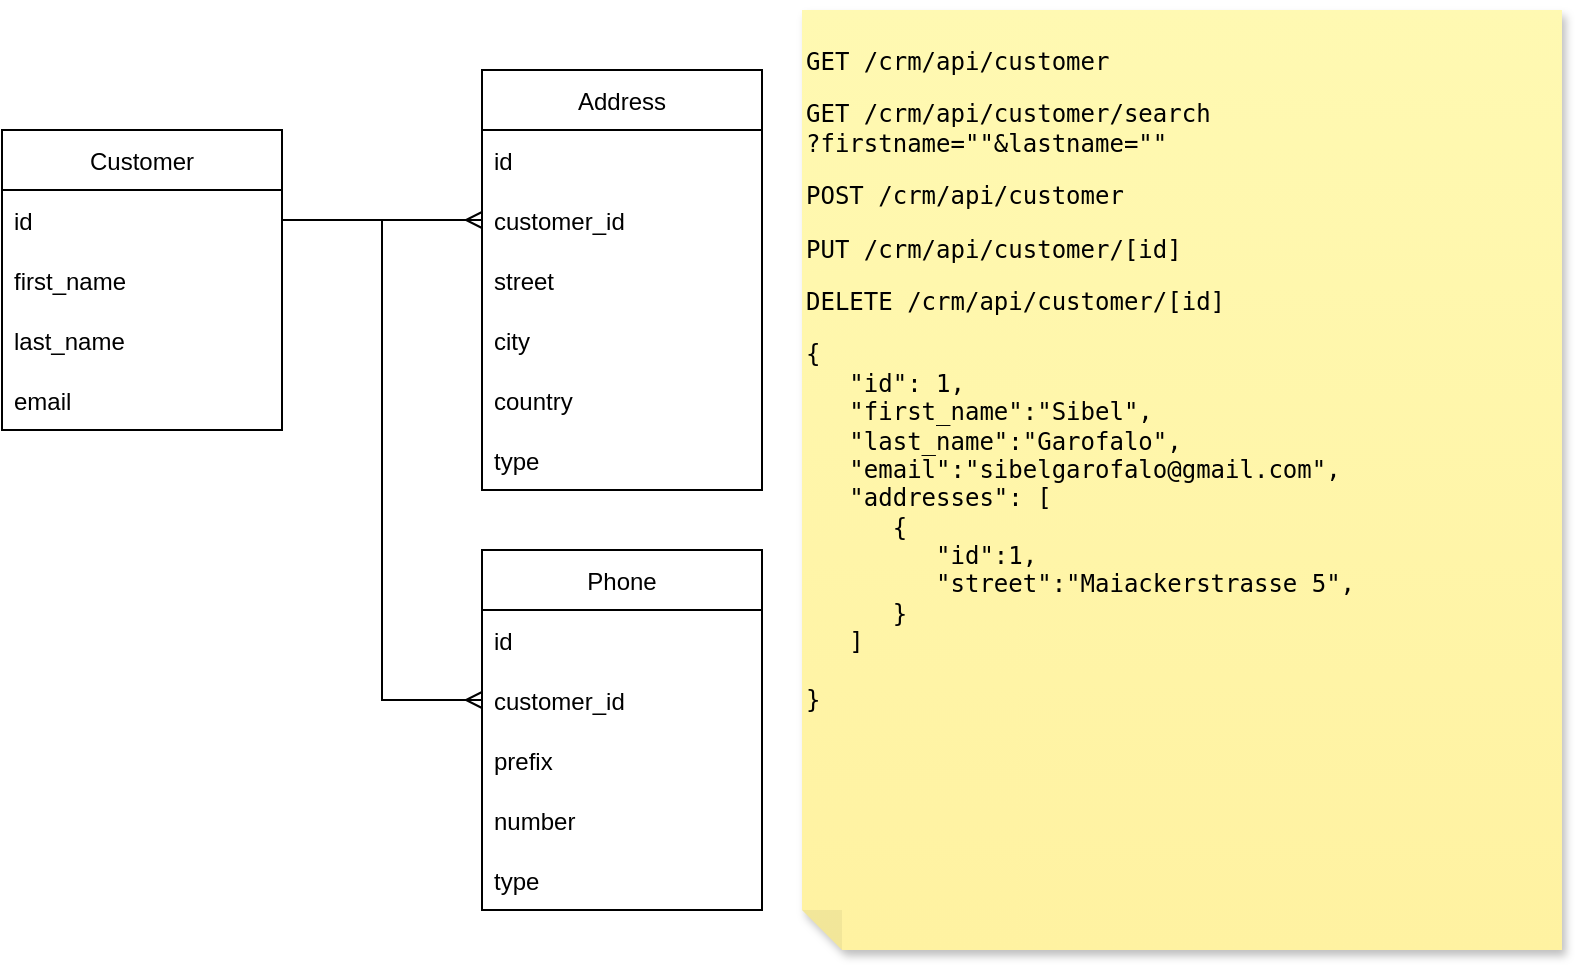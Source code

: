 <mxfile version="20.3.3" type="device" pages="2"><diagram id="mXMG7GxXe4Nv1IqT0dQd" name="Page-1"><mxGraphModel dx="815" dy="743" grid="1" gridSize="10" guides="1" tooltips="1" connect="1" arrows="1" fold="1" page="1" pageScale="1" pageWidth="827" pageHeight="583" math="0" shadow="0"><root><mxCell id="0"/><mxCell id="1" parent="0"/><object label="Customer" email="" id="B-ZK7f7MZWaqD0FmnaaM-5"><mxCell style="swimlane;fontStyle=0;childLayout=stackLayout;horizontal=1;startSize=30;horizontalStack=0;resizeParent=1;resizeParentMax=0;resizeLast=0;collapsible=1;marginBottom=0;" vertex="1" parent="1"><mxGeometry x="40" y="70" width="140" height="150" as="geometry"/></mxCell></object><mxCell id="B-ZK7f7MZWaqD0FmnaaM-6" value="id" style="text;strokeColor=none;fillColor=none;align=left;verticalAlign=middle;spacingLeft=4;spacingRight=4;overflow=hidden;points=[[0,0.5],[1,0.5]];portConstraint=eastwest;rotatable=0;" vertex="1" parent="B-ZK7f7MZWaqD0FmnaaM-5"><mxGeometry y="30" width="140" height="30" as="geometry"/></mxCell><mxCell id="B-ZK7f7MZWaqD0FmnaaM-7" value="first_name" style="text;strokeColor=none;fillColor=none;align=left;verticalAlign=middle;spacingLeft=4;spacingRight=4;overflow=hidden;points=[[0,0.5],[1,0.5]];portConstraint=eastwest;rotatable=0;" vertex="1" parent="B-ZK7f7MZWaqD0FmnaaM-5"><mxGeometry y="60" width="140" height="30" as="geometry"/></mxCell><mxCell id="B-ZK7f7MZWaqD0FmnaaM-8" value="last_name" style="text;strokeColor=none;fillColor=none;align=left;verticalAlign=middle;spacingLeft=4;spacingRight=4;overflow=hidden;points=[[0,0.5],[1,0.5]];portConstraint=eastwest;rotatable=0;" vertex="1" parent="B-ZK7f7MZWaqD0FmnaaM-5"><mxGeometry y="90" width="140" height="30" as="geometry"/></mxCell><mxCell id="B-ZK7f7MZWaqD0FmnaaM-9" value="email" style="text;strokeColor=none;fillColor=none;align=left;verticalAlign=middle;spacingLeft=4;spacingRight=4;overflow=hidden;points=[[0,0.5],[1,0.5]];portConstraint=eastwest;rotatable=0;" vertex="1" parent="B-ZK7f7MZWaqD0FmnaaM-5"><mxGeometry y="120" width="140" height="30" as="geometry"/></mxCell><object label="Address" email="" id="B-ZK7f7MZWaqD0FmnaaM-10"><mxCell style="swimlane;fontStyle=0;childLayout=stackLayout;horizontal=1;startSize=30;horizontalStack=0;resizeParent=1;resizeParentMax=0;resizeLast=0;collapsible=1;marginBottom=0;" vertex="1" parent="1"><mxGeometry x="280" y="40" width="140" height="210" as="geometry"/></mxCell></object><mxCell id="B-ZK7f7MZWaqD0FmnaaM-11" value="id" style="text;strokeColor=none;fillColor=none;align=left;verticalAlign=middle;spacingLeft=4;spacingRight=4;overflow=hidden;points=[[0,0.5],[1,0.5]];portConstraint=eastwest;rotatable=0;" vertex="1" parent="B-ZK7f7MZWaqD0FmnaaM-10"><mxGeometry y="30" width="140" height="30" as="geometry"/></mxCell><mxCell id="B-ZK7f7MZWaqD0FmnaaM-12" value="customer_id" style="text;strokeColor=none;fillColor=none;align=left;verticalAlign=middle;spacingLeft=4;spacingRight=4;overflow=hidden;points=[[0,0.5],[1,0.5]];portConstraint=eastwest;rotatable=0;" vertex="1" parent="B-ZK7f7MZWaqD0FmnaaM-10"><mxGeometry y="60" width="140" height="30" as="geometry"/></mxCell><mxCell id="B-ZK7f7MZWaqD0FmnaaM-13" value="street" style="text;strokeColor=none;fillColor=none;align=left;verticalAlign=middle;spacingLeft=4;spacingRight=4;overflow=hidden;points=[[0,0.5],[1,0.5]];portConstraint=eastwest;rotatable=0;" vertex="1" parent="B-ZK7f7MZWaqD0FmnaaM-10"><mxGeometry y="90" width="140" height="30" as="geometry"/></mxCell><mxCell id="B-ZK7f7MZWaqD0FmnaaM-14" value="city" style="text;strokeColor=none;fillColor=none;align=left;verticalAlign=middle;spacingLeft=4;spacingRight=4;overflow=hidden;points=[[0,0.5],[1,0.5]];portConstraint=eastwest;rotatable=0;" vertex="1" parent="B-ZK7f7MZWaqD0FmnaaM-10"><mxGeometry y="120" width="140" height="30" as="geometry"/></mxCell><mxCell id="B-ZK7f7MZWaqD0FmnaaM-15" value="country" style="text;strokeColor=none;fillColor=none;align=left;verticalAlign=middle;spacingLeft=4;spacingRight=4;overflow=hidden;points=[[0,0.5],[1,0.5]];portConstraint=eastwest;rotatable=0;" vertex="1" parent="B-ZK7f7MZWaqD0FmnaaM-10"><mxGeometry y="150" width="140" height="30" as="geometry"/></mxCell><mxCell id="B-ZK7f7MZWaqD0FmnaaM-16" value="type" style="text;strokeColor=none;fillColor=none;align=left;verticalAlign=middle;spacingLeft=4;spacingRight=4;overflow=hidden;points=[[0,0.5],[1,0.5]];portConstraint=eastwest;rotatable=0;" vertex="1" parent="B-ZK7f7MZWaqD0FmnaaM-10"><mxGeometry y="180" width="140" height="30" as="geometry"/></mxCell><mxCell id="B-ZK7f7MZWaqD0FmnaaM-17" style="edgeStyle=orthogonalEdgeStyle;rounded=0;orthogonalLoop=1;jettySize=auto;html=1;endArrow=ERmany;endFill=0;" edge="1" parent="1" source="B-ZK7f7MZWaqD0FmnaaM-6" target="B-ZK7f7MZWaqD0FmnaaM-12"><mxGeometry relative="1" as="geometry"/></mxCell><object label="Phone" email="" id="B-ZK7f7MZWaqD0FmnaaM-19"><mxCell style="swimlane;fontStyle=0;childLayout=stackLayout;horizontal=1;startSize=30;horizontalStack=0;resizeParent=1;resizeParentMax=0;resizeLast=0;collapsible=1;marginBottom=0;" vertex="1" parent="1"><mxGeometry x="280" y="280" width="140" height="180" as="geometry"/></mxCell></object><mxCell id="B-ZK7f7MZWaqD0FmnaaM-20" value="id" style="text;strokeColor=none;fillColor=none;align=left;verticalAlign=middle;spacingLeft=4;spacingRight=4;overflow=hidden;points=[[0,0.5],[1,0.5]];portConstraint=eastwest;rotatable=0;" vertex="1" parent="B-ZK7f7MZWaqD0FmnaaM-19"><mxGeometry y="30" width="140" height="30" as="geometry"/></mxCell><mxCell id="B-ZK7f7MZWaqD0FmnaaM-21" value="customer_id" style="text;strokeColor=none;fillColor=none;align=left;verticalAlign=middle;spacingLeft=4;spacingRight=4;overflow=hidden;points=[[0,0.5],[1,0.5]];portConstraint=eastwest;rotatable=0;" vertex="1" parent="B-ZK7f7MZWaqD0FmnaaM-19"><mxGeometry y="60" width="140" height="30" as="geometry"/></mxCell><mxCell id="B-ZK7f7MZWaqD0FmnaaM-22" value="prefix" style="text;strokeColor=none;fillColor=none;align=left;verticalAlign=middle;spacingLeft=4;spacingRight=4;overflow=hidden;points=[[0,0.5],[1,0.5]];portConstraint=eastwest;rotatable=0;" vertex="1" parent="B-ZK7f7MZWaqD0FmnaaM-19"><mxGeometry y="90" width="140" height="30" as="geometry"/></mxCell><mxCell id="B-ZK7f7MZWaqD0FmnaaM-23" value="number" style="text;strokeColor=none;fillColor=none;align=left;verticalAlign=middle;spacingLeft=4;spacingRight=4;overflow=hidden;points=[[0,0.5],[1,0.5]];portConstraint=eastwest;rotatable=0;" vertex="1" parent="B-ZK7f7MZWaqD0FmnaaM-19"><mxGeometry y="120" width="140" height="30" as="geometry"/></mxCell><mxCell id="B-ZK7f7MZWaqD0FmnaaM-24" value="type" style="text;strokeColor=none;fillColor=none;align=left;verticalAlign=middle;spacingLeft=4;spacingRight=4;overflow=hidden;points=[[0,0.5],[1,0.5]];portConstraint=eastwest;rotatable=0;" vertex="1" parent="B-ZK7f7MZWaqD0FmnaaM-19"><mxGeometry y="150" width="140" height="30" as="geometry"/></mxCell><mxCell id="B-ZK7f7MZWaqD0FmnaaM-26" style="edgeStyle=orthogonalEdgeStyle;rounded=0;orthogonalLoop=1;jettySize=auto;html=1;endArrow=ERmany;endFill=0;" edge="1" parent="1" source="B-ZK7f7MZWaqD0FmnaaM-6" target="B-ZK7f7MZWaqD0FmnaaM-21"><mxGeometry relative="1" as="geometry"/></mxCell><mxCell id="B-ZK7f7MZWaqD0FmnaaM-27" value="&lt;pre&gt;GET /crm/api/customer&lt;/pre&gt;&lt;pre&gt;GET /crm/api/customer/search&lt;br&gt;?firstname=&quot;&quot;&amp;amp;lastname=&quot;&quot;&lt;/pre&gt;&lt;pre&gt;POST /crm/api/customer&lt;/pre&gt;&lt;pre&gt;PUT /crm/api/customer/[id]&lt;/pre&gt;&lt;pre&gt;&lt;pre&gt;DELETE /crm/api/customer/[id]&lt;/pre&gt;&lt;pre&gt;{&lt;br/&gt;   &quot;id&quot;: 1,&lt;br&gt;   &quot;first_name&quot;:&quot;Sibel&quot;,&lt;br/&gt;   &quot;last_name&quot;:&quot;Garofalo&quot;,&lt;br/&gt;   &quot;email&quot;:&quot;sibelgarofalo@gmail.com&quot;,&lt;div&gt;   &quot;addresses&quot;: [&lt;/div&gt;&lt;div&gt;      {&lt;/div&gt;&lt;div&gt;         &quot;id&quot;:1,&lt;/div&gt;&lt;div&gt;         &quot;street&quot;:&quot;Maiackerstrasse 5&quot;,&lt;/div&gt;&lt;div&gt;      }&lt;/div&gt;&lt;div&gt;   ]&lt;/div&gt;&lt;br/&gt;}&lt;/pre&gt;&lt;/pre&gt;" style="shape=note;whiteSpace=wrap;html=1;backgroundOutline=1;fontColor=#000000;darkOpacity=0.05;fillColor=#FFF9B2;strokeColor=none;fillStyle=solid;direction=west;gradientDirection=north;gradientColor=#FFF2A1;shadow=1;size=20;pointerEvents=1;align=left;verticalAlign=top;" vertex="1" parent="1"><mxGeometry x="440" y="10" width="380" height="470" as="geometry"/></mxCell></root></mxGraphModel></diagram><diagram id="P9WUdKvseRdm-RmGxt51" name="Page-2"><mxGraphModel dx="815" dy="743" grid="1" gridSize="10" guides="1" tooltips="1" connect="1" arrows="1" fold="1" page="1" pageScale="1" pageWidth="827" pageHeight="583" math="0" shadow="0"><root><mxCell id="0"/><mxCell id="1" parent="0"/><mxCell id="bHEjN-2WHDnMSHnO3ht6-9" value="" style="rounded=0;whiteSpace=wrap;html=1;" vertex="1" parent="1"><mxGeometry x="160" y="80" width="600" height="440" as="geometry"/></mxCell><mxCell id="13uNzjHYWANBotqqi1N4-1" value="" style="rounded=0;whiteSpace=wrap;html=1;strokeWidth=1;fontSize=8;strokeColor=#000000;" vertex="1" parent="1"><mxGeometry x="160" y="80" width="130" height="440" as="geometry"/></mxCell><mxCell id="13uNzjHYWANBotqqi1N4-5" value="" style="rounded=0;whiteSpace=wrap;html=1;strokeColor=#6c8ebf;strokeWidth=0;fontSize=8;fillColor=#dae8fc;" vertex="1" parent="1"><mxGeometry x="165" y="210" width="120" height="30" as="geometry"/></mxCell><mxCell id="bHEjN-2WHDnMSHnO3ht6-6" value="" style="rounded=0;whiteSpace=wrap;html=1;" vertex="1" parent="1"><mxGeometry x="40" y="80" width="120" height="440" as="geometry"/></mxCell><mxCell id="bHEjN-2WHDnMSHnO3ht6-8" value="" style="rounded=0;whiteSpace=wrap;html=1;fontSize=8;strokeWidth=0;fillColor=#CCFFFF;" vertex="1" parent="1"><mxGeometry x="50" y="90" width="100" height="30" as="geometry"/></mxCell><mxCell id="bHEjN-2WHDnMSHnO3ht6-1" value="" style="rounded=0;whiteSpace=wrap;html=1;" vertex="1" parent="1"><mxGeometry x="40" y="40" width="720" height="40" as="geometry"/></mxCell><mxCell id="bHEjN-2WHDnMSHnO3ht6-2" value="SIBEL CRM" style="text;html=1;resizable=0;autosize=1;align=center;verticalAlign=middle;points=[];fillColor=none;strokeColor=none;rounded=0;fontStyle=1" vertex="1" parent="1"><mxGeometry x="40" y="45" width="90" height="30" as="geometry"/></mxCell><mxCell id="bHEjN-2WHDnMSHnO3ht6-3" value="" style="ellipse;whiteSpace=wrap;html=1;aspect=fixed;" vertex="1" parent="1"><mxGeometry x="730" y="50" width="20" height="20" as="geometry"/></mxCell><mxCell id="bHEjN-2WHDnMSHnO3ht6-4" value="Sibel Garofalo" style="text;html=1;resizable=0;autosize=1;align=center;verticalAlign=middle;points=[];fillColor=none;strokeColor=none;rounded=0;fontStyle=1" vertex="1" parent="1"><mxGeometry x="628" y="45" width="100" height="30" as="geometry"/></mxCell><mxCell id="bHEjN-2WHDnMSHnO3ht6-7" value="Customers&lt;br&gt;&lt;br&gt;Appointments&lt;br&gt;&lt;br&gt;Products&lt;br&gt;&lt;br&gt;Orders&lt;br&gt;&lt;br&gt;Issues&lt;br&gt;&lt;br&gt;Invoices" style="text;html=1;resizable=0;autosize=1;align=center;verticalAlign=top;points=[];fillColor=none;strokeColor=none;rounded=0;fontStyle=1" vertex="1" parent="1"><mxGeometry x="50" y="90" width="100" height="170" as="geometry"/></mxCell><mxCell id="13uNzjHYWANBotqqi1N4-2" value="" style="rounded=0;whiteSpace=wrap;html=1;strokeColor=#666666;strokeWidth=1;fontSize=8;fillColor=#f5f5f5;fontColor=#333333;" vertex="1" parent="1"><mxGeometry x="170" y="90" width="110" height="20" as="geometry"/></mxCell><mxCell id="13uNzjHYWANBotqqi1N4-3" value="Sibel Garofalo&lt;br&gt;&lt;br&gt;Raffaele Garofalo&lt;br&gt;&lt;br&gt;Leonardo Garofalo" style="text;html=1;resizable=0;autosize=1;align=left;verticalAlign=top;points=[];fillColor=none;strokeColor=none;rounded=0;fontStyle=0" vertex="1" parent="1"><mxGeometry x="171" y="153" width="120" height="90" as="geometry"/></mxCell><mxCell id="13uNzjHYWANBotqqi1N4-4" value="Search" style="rounded=0;whiteSpace=wrap;html=1;strokeColor=#666666;strokeWidth=1;fontSize=8;fillColor=#CCFFCC;fontColor=#333333;perimeterSpacing=5;" vertex="1" parent="1"><mxGeometry x="250" y="120" width="30" height="20" as="geometry"/></mxCell><mxCell id="13uNzjHYWANBotqqi1N4-6" value="" style="rounded=0;whiteSpace=wrap;html=1;strokeColor=#666666;strokeWidth=1;fontSize=8;fillColor=#f5f5f5;fontColor=#333333;" vertex="1" parent="1"><mxGeometry x="299" y="160" width="110" height="20" as="geometry"/></mxCell><mxCell id="13uNzjHYWANBotqqi1N4-7" value="First Name" style="text;html=1;resizable=0;autosize=1;align=left;verticalAlign=top;points=[];fillColor=none;strokeColor=none;rounded=0;fontStyle=1" vertex="1" parent="1"><mxGeometry x="299" y="130" width="90" height="30" as="geometry"/></mxCell><mxCell id="13uNzjHYWANBotqqi1N4-8" value="Last name" style="text;html=1;resizable=0;autosize=1;align=left;verticalAlign=top;points=[];fillColor=none;strokeColor=none;rounded=0;fontStyle=1" vertex="1" parent="1"><mxGeometry x="419" y="130" width="80" height="30" as="geometry"/></mxCell><mxCell id="13uNzjHYWANBotqqi1N4-9" value="" style="rounded=0;whiteSpace=wrap;html=1;strokeColor=#666666;strokeWidth=1;fontSize=8;fillColor=#f5f5f5;fontColor=#333333;" vertex="1" parent="1"><mxGeometry x="419" y="160" width="110" height="20" as="geometry"/></mxCell><mxCell id="13uNzjHYWANBotqqi1N4-11" value="New" style="rounded=0;whiteSpace=wrap;html=1;strokeColor=#6c8ebf;strokeWidth=1;fontSize=8;fillColor=#dae8fc;perimeterSpacing=5;" vertex="1" parent="1"><mxGeometry x="210" y="120" width="30" height="20" as="geometry"/></mxCell><mxCell id="13uNzjHYWANBotqqi1N4-12" value="" style="rounded=0;whiteSpace=wrap;html=1;" vertex="1" parent="1"><mxGeometry x="290" y="80" width="470" height="40" as="geometry"/></mxCell><mxCell id="13uNzjHYWANBotqqi1N4-13" value="Save" style="rounded=0;whiteSpace=wrap;html=1;strokeColor=#6c8ebf;strokeWidth=1;fontSize=8;fillColor=#dae8fc;perimeterSpacing=5;" vertex="1" parent="1"><mxGeometry x="720" y="90" width="30" height="20" as="geometry"/></mxCell><mxCell id="13uNzjHYWANBotqqi1N4-14" value="Delete" style="rounded=0;whiteSpace=wrap;html=1;strokeColor=#b85450;strokeWidth=1;fontSize=8;fillColor=#f8cecc;perimeterSpacing=5;" vertex="1" parent="1"><mxGeometry x="680" y="90" width="30" height="20" as="geometry"/></mxCell><mxCell id="bHEjN-2WHDnMSHnO3ht6-5" value="LOGOUT&lt;br style=&quot;font-size: 8px;&quot;&gt;SETTINGS" style="rounded=0;whiteSpace=wrap;html=1;fontSize=8;" vertex="1" parent="1"><mxGeometry x="741" y="63" width="60" height="40" as="geometry"/></mxCell><mxCell id="13uNzjHYWANBotqqi1N4-15" value="Addresses" style="text;html=1;resizable=0;autosize=1;align=left;verticalAlign=top;points=[];fillColor=none;strokeColor=none;rounded=0;fontStyle=1" vertex="1" parent="1"><mxGeometry x="299" y="230" width="80" height="30" as="geometry"/></mxCell><mxCell id="13uNzjHYWANBotqqi1N4-16" value="Phones" style="text;html=1;resizable=0;autosize=1;align=left;verticalAlign=top;points=[];fillColor=none;strokeColor=none;rounded=0;fontStyle=1" vertex="1" parent="1"><mxGeometry x="299" y="350" width="70" height="30" as="geometry"/></mxCell></root></mxGraphModel></diagram></mxfile>